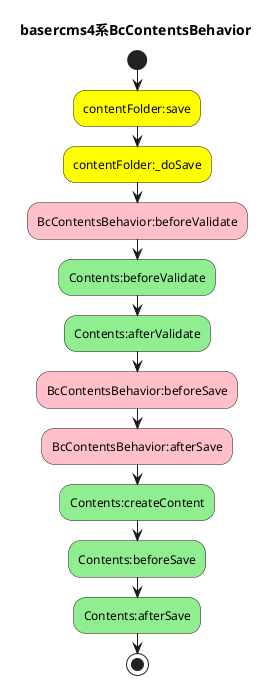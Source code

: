 @startuml

title "basercms4系BcContentsBehavior"
start
#yellow :contentFolder:save;
#yellow :contentFolder:_doSave;
#Pink :BcContentsBehavior:beforeValidate;
#lightGreen :Contents:beforeValidate;
#lightGreen :Contents:afterValidate;
#Pink :BcContentsBehavior:beforeSave;
#Pink :BcContentsBehavior:afterSave;
#lightGreen :Contents:createContent;
#lightGreen :Contents:beforeSave;
#lightGreen :Contents:afterSave;
stop
@enduml
